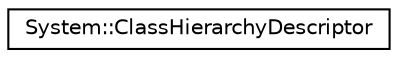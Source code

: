 digraph G
{
  edge [fontname="Helvetica",fontsize="10",labelfontname="Helvetica",labelfontsize="10"];
  node [fontname="Helvetica",fontsize="10",shape=record];
  rankdir="LR";
  Node1 [label="System::ClassHierarchyDescriptor",height=0.2,width=0.4,color="black", fillcolor="white", style="filled",URL="$struct_system_1_1_class_hierarchy_descriptor.html"];
}
